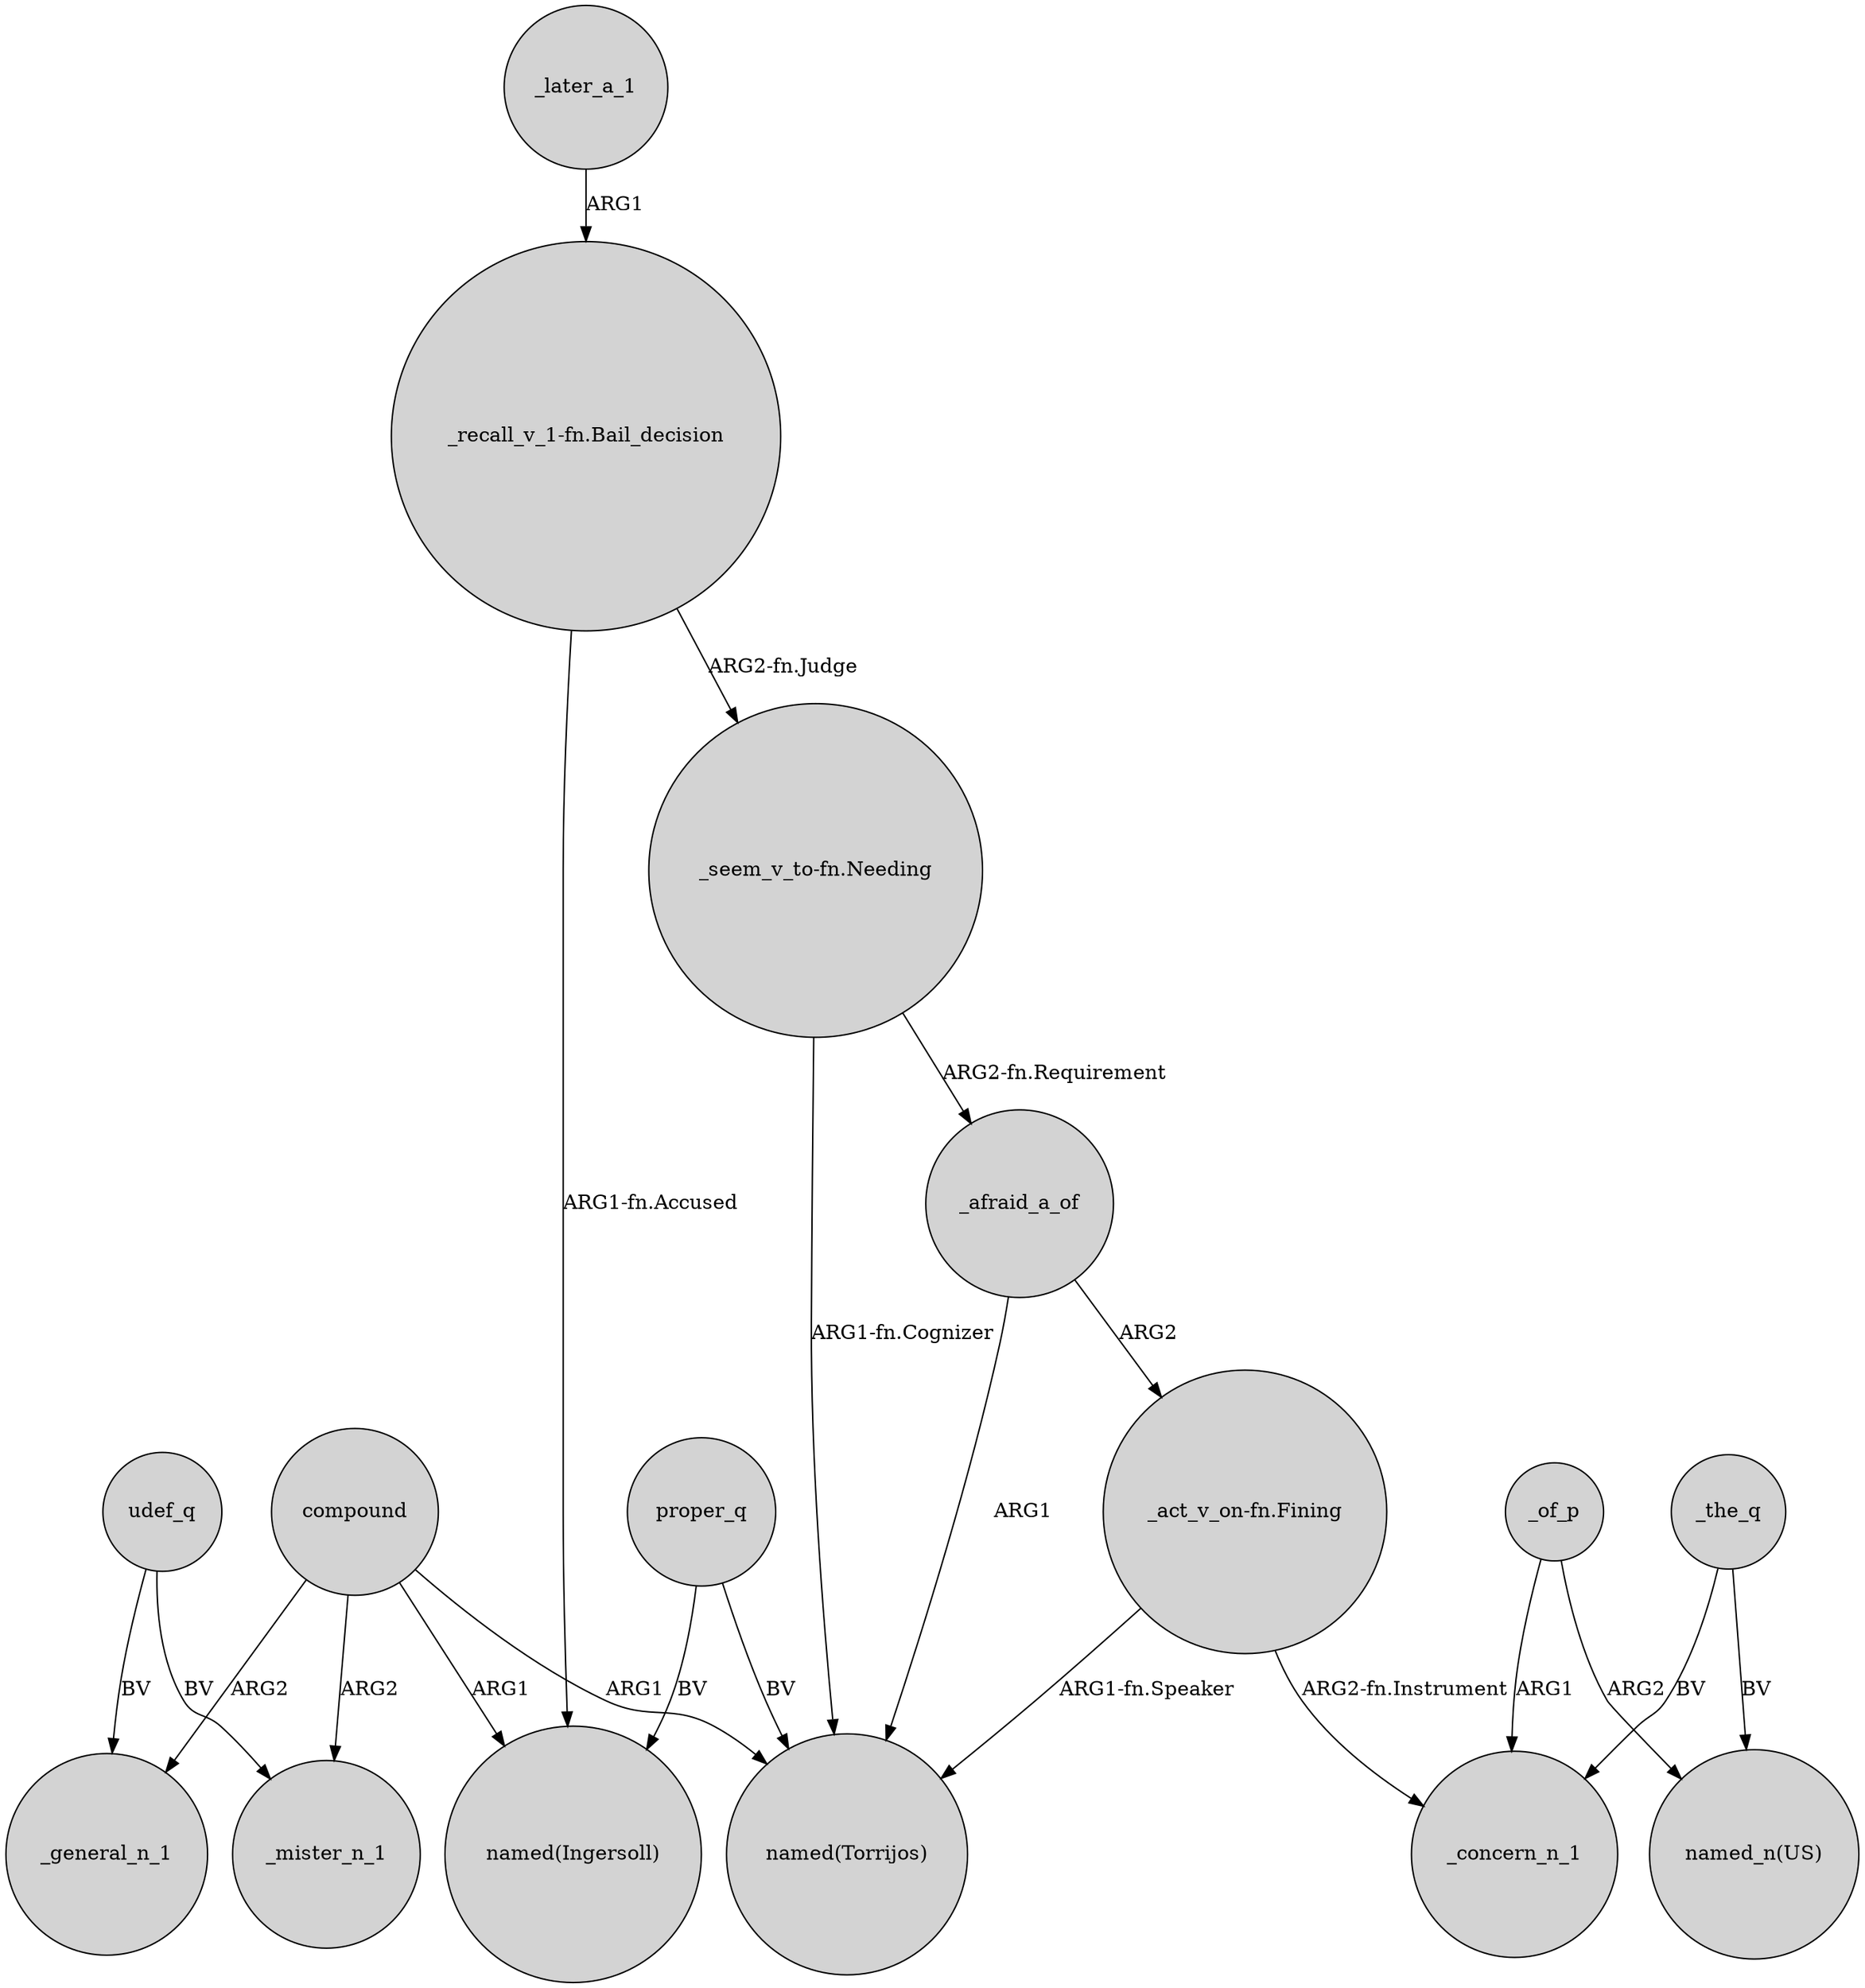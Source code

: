 digraph {
	node [shape=circle style=filled]
	_afraid_a_of -> "_act_v_on-fn.Fining" [label=ARG2]
	compound -> _mister_n_1 [label=ARG2]
	compound -> _general_n_1 [label=ARG2]
	"_act_v_on-fn.Fining" -> "named(Torrijos)" [label="ARG1-fn.Speaker"]
	_the_q -> "named_n(US)" [label=BV]
	"_recall_v_1-fn.Bail_decision" -> "named(Ingersoll)" [label="ARG1-fn.Accused"]
	udef_q -> _mister_n_1 [label=BV]
	_the_q -> _concern_n_1 [label=BV]
	proper_q -> "named(Ingersoll)" [label=BV]
	compound -> "named(Torrijos)" [label=ARG1]
	"_seem_v_to-fn.Needing" -> "named(Torrijos)" [label="ARG1-fn.Cognizer"]
	_of_p -> "named_n(US)" [label=ARG2]
	_later_a_1 -> "_recall_v_1-fn.Bail_decision" [label=ARG1]
	udef_q -> _general_n_1 [label=BV]
	compound -> "named(Ingersoll)" [label=ARG1]
	"_seem_v_to-fn.Needing" -> _afraid_a_of [label="ARG2-fn.Requirement"]
	"_act_v_on-fn.Fining" -> _concern_n_1 [label="ARG2-fn.Instrument"]
	proper_q -> "named(Torrijos)" [label=BV]
	"_recall_v_1-fn.Bail_decision" -> "_seem_v_to-fn.Needing" [label="ARG2-fn.Judge"]
	_of_p -> _concern_n_1 [label=ARG1]
	_afraid_a_of -> "named(Torrijos)" [label=ARG1]
}
